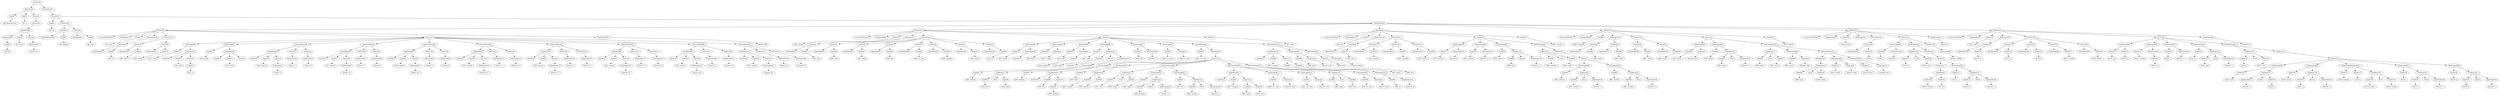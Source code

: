digraph {
	ordering = out;
	ClassDeclList0 -> ClassDecl0;
	ExpNumber48 -> "Value59: 0";
	ExpNumber46 -> "Value57: 1";
	StatAssignId37 -> ExpId136;
	StatAssignId37 -> ExpBinary20;
	ExpId136 -> "Id136: j";
	ExpId135 -> "Id135: aux02";
	ExpBinary19 -> ExpId134;
	ExpBinary19 -> Plus7;
	ExpBinary19 -> ExpId135;
	ExpId133 -> "Id133: j";
	ExpNumber45 -> "Value56: 3";
	StatAssignId36 -> ExpId130;
	StatAssignId36 -> ExpBinary18;
	StatList10 -> StatAssignId35;
	StatList10 -> StatAssignId36;
	StatList10 -> StatAssignIdWithIndex0;
	StatList10 -> StatAssignId37;
	StatList10 -> StatAssignId38;
	ExpId129 -> "Id129: j";
	ExpBinary17 -> ExpNumber44;
	ExpBinary17 -> Times0;
	ExpBinary17 -> ExpId129;
	ExpNumber44 -> "Value55: 2";
	StatAssignId35 -> ExpId128;
	StatAssignId35 -> ExpBinary17;
	ExpId128 -> "Id128: aux01";
	StatWhileLoop3 -> ExpBinary16;
	StatWhileLoop3 -> StatBraces3;
	ExpBinary16 -> ExpId126;
	ExpBinary16 -> Less6;
	ExpBinary16 -> ExpId127;
	ExpNumber43 -> "Value54: 1";
	ExpBinary15 -> ExpId125;
	ExpBinary15 -> Plus6;
	ExpBinary15 -> ExpNumber43;
	ExpNumber42 -> "Value53: 1";
	ExpNewArray0 -> ExpId122;
	StatAssignId32 -> ExpId121;
	StatAssignId32 -> ExpNewArray0;
	ExpId121 -> "Id121: number";
	StatList9 -> StatAssignId31;
	StatList9 -> StatAssignId32;
	StatList9 -> StatAssignId33;
	StatList9 -> StatAssignId34;
	StatList9 -> StatWhileLoop3;
	StatAssignId31 -> ExpId119;
	StatAssignId31 -> ExpId120;
	ExpId119 -> "Id119: size";
	ExpId116 -> "Id116: k";
	VarDeclList6 -> VarDecl17;
	VarDeclList6 -> VarDecl18;
	VarDeclList6 -> VarDecl19;
	VarDeclList6 -> VarDecl20;
	ExpId115 -> "Id115: j";
	ExpNumber39 -> "Value50: 1";
	ExpBinary14 -> ExpId112;
	ExpBinary14 -> Plus5;
	ExpBinary14 -> ExpNumber39;
	StatAssignId30 -> ExpId111;
	StatAssignId30 -> ExpBinary14;
	StatList8 -> StatPrint17;
	StatList8 -> StatAssignId30;
	ExpId110 -> "Id110: j";
	StatWhileLoop2 -> ExpBinary13;
	StatWhileLoop2 -> StatBraces2;
	ExpBinary13 -> ExpId107;
	ExpBinary13 -> Less5;
	ExpBinary13 -> ExpId108;
	StatBraces2 -> StatList8;
	StatAssignId29 -> ExpId106;
	StatAssignId29 -> ExpNumber38;
	ExpId106 -> "Id106: j";
	VarDecl19 -> TypeModInt25;
	VarDecl19 -> ExpId117;
	ExpLogic10 -> "Value48: true";
	ExpLogic9 -> "Value47: false";
	StatConditional13 -> ExpNegate0;
	StatConditional13 -> StatAssignId27;
	StatConditional13 -> StatAssignId28;
	ExpId100 -> "Id100: aux02";
	ExpBinary12 -> ExpId99;
	ExpBinary12 -> Less4;
	ExpBinary12 -> ExpId100;
	ExpId98 -> "Id98: retval";
	VarDecl16 -> TypeModInt20;
	VarDecl16 -> ExpId105;
	ExpId97 -> "Id97: num2";
	ExpBinary10 -> ExpId95;
	ExpBinary10 -> Plus4;
	ExpBinary10 -> ExpNumber37;
	StatAssignId25 -> ExpId94;
	StatAssignId25 -> ExpBinary10;
	ExpId94 -> "Id94: aux02";
	ExpNumber41 -> "Value52: 0";
	ExpLogic7 -> "Value44: false";
	StatAssignId24 -> ExpId93;
	StatAssignId24 -> ExpLogic7;
	ExpId92 -> "Id92: aux02";
	VarDeclList4 -> VarDecl14;
	VarDeclList4 -> VarDecl15;
	ExpId91 -> "Id91: retval";
	ExpId90 -> "Id90: num2";
	ExpId89 -> "Id89: num1";
	MethArg5 -> TypeModInt22;
	MethArg5 -> ExpId114;
	MethArg3 -> TypeModInt16;
	MethArg3 -> ExpId89;
	MethDecl3 -> AccessModPublic3;
	MethDecl3 -> TypeModBool3;
	MethDecl3 -> ExpId88;
	MethDecl3 -> MethArgList3;
	MethDecl3 -> VarDeclList4;
	MethDecl3 -> StatList6;
	MethDecl3 -> ExpId103;
	ExpId132 -> "Id132: number";
	ExpNumber36 -> "Value43: 2";
	ExpBinary9 -> ExpId86;
	ExpBinary9 -> Plus3;
	ExpBinary9 -> ExpNumber36;
	ExpId86 -> "Id86: count02";
	ExpId85 -> "Id85: count02";
	StatList5 -> StatAssignId22;
	StatList5 -> StatAssignId23;
	ExpBinary8 -> ExpId84;
	ExpBinary8 -> Plus2;
	ExpBinary8 -> ExpNumber35;
	StatAssignId22 -> ExpId83;
	StatAssignId22 -> ExpBinary8;
	ExpId134 -> "Id134: aux01";
	ExpId83 -> "Id83: count01";
	ExpId82 -> "Id82: aux03";
	ExpNumber34 -> "Value41: 1";
	ExpBinary6 -> ExpId80;
	ExpBinary6 -> Minus2;
	ExpBinary6 -> ExpNumber34;
	StatAssignId21 -> ExpId79;
	StatAssignId21 -> ExpBinary6;
	ExpId79 -> "Id79: aux03";
	ExpNumber33 -> "Value40: 0";
	StatAssignId20 -> ExpId78;
	StatAssignId20 -> ExpNumber33;
	ExpLogic8 -> "Value46: false";
	StatList4 -> StatAssignId19;
	StatList4 -> StatAssignId20;
	StatList4 -> StatAssignId21;
	StatList4 -> StatWhileLoop1;
	StatAssignId19 -> ExpId77;
	StatAssignId19 -> ExpNumber32;
	ExpId131 -> "Id131: k";
	ExpId77 -> "Id77: count01";
	ExpId76 -> "Id76: aux03";
	VarDeclList3 -> VarDecl11;
	VarDeclList3 -> VarDecl12;
	VarDeclList3 -> VarDecl13;
	ExpId74 -> "Id74: count01";
	StatPrint18 -> ExpNumber40;
	VarDecl11 -> TypeModInt13;
	VarDecl11 -> ExpId74;
	MethArgList2 -> MethArg2;
	MethArg2 -> TypeModInt12;
	MethArg2 -> ExpId73;
	ExpBinary20 -> ExpId137;
	ExpBinary20 -> Plus8;
	ExpBinary20 -> ExpNumber46;
	ExpId72 -> "Id72: Div";
	MethDecl2 -> AccessModPublic2;
	MethDecl2 -> TypeModInt11;
	MethDecl2 -> ExpId72;
	MethDecl2 -> MethArgList2;
	MethDecl2 -> VarDeclList3;
	MethDecl2 -> StatList4;
	MethDecl2 -> ExpId87;
	ExpLogic6 -> "Value38: false";
	StatAssignId18 -> ExpId70;
	StatAssignId18 -> ExpLogic6;
	ExpId70 -> "Id70: bs01";
	VarDecl14 -> TypeModBool4;
	VarDecl14 -> ExpId91;
	ExpId69 -> "Id69: bs01";
	StatConditional11 -> ExpMethod13;
	StatConditional11 -> StatAssignId17;
	StatConditional11 -> StatAssignId18;
	ExpList13 -> ExpId67;
	ExpList13 -> ExpId68;
	ExpId67 -> "Id67: aux01";
	ExpId66 -> "Id66: Compare";
	StatAssignId16 -> ExpId65;
	StatAssignId16 -> ExpNumber31;
	ExpId108 -> "Id108: size";
	ExpId64 -> "Id64: var_cont";
	StatList7 -> StatAssignId29;
	StatList7 -> StatWhileLoop2;
	StatList7 -> StatPrint18;
	StatConditional10 -> ExpBinary5;
	StatConditional10 -> StatAssignId15;
	StatConditional10 -> StatAssignId16;
	ExpNumber47 -> "Value58: 1";
	ExpId63 -> "Id63: left";
	ExpBinary7 -> ExpId81;
	ExpBinary7 -> Less2;
	ExpBinary7 -> ExpId82;
	ExpBinary5 -> ExpId62;
	ExpBinary5 -> Less1;
	ExpBinary5 -> ExpId63;
	ExpId62 -> "Id62: right";
	ExpLogic3 -> "Value34: true";
	ExpId123 -> "Id123: j";
	StatAssignId14 -> ExpId61;
	StatAssignId14 -> ExpLogic3;
	VarDeclList5 -> VarDecl16;
	ExpList11 -> ExpId47;
	ExpMethod9 -> ExpThis8;
	ExpMethod9 -> ExpId22;
	ExpMethod9 -> ExpList9;
	ExpId29 -> "Id29: var_cont";
	ExpNumber17 -> "Value17: 1";
	StatPrint11 -> ExpNumber17;
	MethDecl5 -> AccessModPublic5;
	MethDecl5 -> TypeModInt21;
	MethDecl5 -> ExpId113;
	MethDecl5 -> MethArgList5;
	MethDecl5 -> VarDeclList6;
	MethDecl5 -> StatList9;
	MethDecl5 -> ExpNumber48;
	MethDecl1 -> AccessModPublic1;
	MethDecl1 -> TypeModBool0;
	MethDecl1 -> ExpId24;
	MethDecl1 -> MethArgList1;
	MethDecl1 -> VarDeclList2;
	MethDecl1 -> StatList2;
	MethDecl1 -> ExpId71;
	ExpId114 -> "Id114: sz";
	MethDecl4 -> AccessModPublic4;
	MethDecl4 -> TypeModInt19;
	MethDecl4 -> ExpId104;
	MethDecl4 -> MethArgList4;
	MethDecl4 -> VarDeclList5;
	MethDecl4 -> StatList7;
	MethDecl4 -> ExpNumber41;
	ExpList8 -> ExpNumber16;
	ExpNumber15 -> "Value15: 0";
	StatPrint9 -> ExpNumber14;
	ExpMethod3 -> ExpThis2;
	ExpMethod3 -> ExpId16;
	ExpMethod3 -> ExpList3;
	ExpId34 -> "Id34: bs01";
	ExpId117 -> "Id117: aux02";
	ExpId36 -> "Id36: number";
	ExpNumber14 -> "Value14: 1";
	ExpBinary11 -> ExpId96;
	ExpBinary11 -> Less3;
	ExpBinary11 -> ExpId97;
	StatConditional4 -> ExpMethod7;
	StatConditional4 -> StatPrint9;
	StatConditional4 -> StatPrint10;
	ExpList10 -> ExpNumber22;
	ExpBinary1 -> ExpId43;
	ExpBinary1 -> Plus0;
	ExpBinary1 -> ExpId44;
	ExpId139 -> "Id139: k";
	ExpId37 -> "Id37: right";
	ClassDecl0 -> ExpId4;
	ClassDecl0 -> VarDeclList0;
	ClassDecl0 -> MethDeclList0;
	ExpList6 -> ExpNumber10;
	StatAssignId0 -> ExpId11;
	StatAssignId0 -> ExpMethod1;
	StatAssignId13 -> ExpId60;
	StatAssignId13 -> ExpLogic2;
	StatPrint5 -> ExpNumber8;
	ExpId81 -> "Id81: count02";
	ExpNumber8 -> "Value8: 1";
	ExpLogic5 -> "Value37: true";
	ExpNumber18 -> "Value18: 0";
	ExpId38 -> "Id38: right";
	ExpId113 -> "Id113: Init";
	StatPrint4 -> ExpNumber6;
	ExpNumber6 -> "Value6: 0";
	StatBraces3 -> StatList10;
	StatList6 -> StatAssignId24;
	StatList6 -> StatAssignId25;
	StatList6 -> StatConditional12;
	ExpId22 -> "Id22: Search";
	StatPrint3 -> ExpNumber5;
	ExpList4 -> ExpNumber4;
	ExpId5 -> "Id5: number";
	ExpNumber38 -> "Value49: 1";
	StatAssignId28 -> ExpId102;
	StatAssignId28 -> ExpLogic10;
	StatConditional5 -> ExpMethod8;
	StatConditional5 -> StatPrint11;
	StatConditional5 -> StatPrint12;
	ExpId58 -> "Id58: aux01";
	ExpNumber19 -> "Value19: 39";
	ExpId130 -> "Id130: aux02";
	StatConditional1 -> ExpMethod4;
	StatConditional1 -> StatPrint3;
	StatConditional1 -> StatPrint4;
	ExpMethod6 -> ExpThis5;
	ExpMethod6 -> ExpId19;
	ExpMethod6 -> ExpList6;
	StatAssignIdWithIndex0 -> ExpId132;
	StatAssignIdWithIndex0 -> ExpId133;
	StatAssignIdWithIndex0 -> ExpBinary19;
	StatAssignId7 -> ExpId40;
	StatAssignId7 -> ExpLogic1;
	ExpLogic1 -> "Value30: true";
	MethArg0 -> TypeModInt2;
	MethArg0 -> ExpId8;
	ExpId7 -> "Id7: Start";
	ExpId68 -> "Id68: num";
	ExpList7 -> ExpNumber13;
	ExpId6 -> "Id6: size";
	VarDecl12 -> TypeModInt14;
	VarDecl12 -> ExpId75;
	ExpId45 -> "Id45: medium";
	ExpMethod4 -> ExpThis3;
	ExpMethod4 -> ExpId17;
	ExpMethod4 -> ExpList4;
	ExpNewId0 -> ExpId2;
	MethDecl0 -> AccessModPublic0;
	MethDecl0 -> TypeModInt1;
	MethDecl0 -> ExpId7;
	MethDecl0 -> MethArgList0;
	MethDecl0 -> VarDeclList1;
	MethDecl0 -> StatList1;
	MethDecl0 -> ExpNumber25;
	ExpMethod0 -> ExpNewId0;
	ExpMethod0 -> ExpId3;
	ExpMethod0 -> ExpList0;
	ExpId96 -> "Id96: num1";
	ExpNumber13 -> "Value13: 37";
	ExpNumber10 -> "Value10: 21";
	ExpId53 -> "Id53: right";
	ExpId65 -> "Id65: nt";
	Program0 -> MainClass0;
	Program0 -> ClassDeclList0;
	MethDeclList0 -> MethDecl0;
	MethDeclList0 -> MethDecl1;
	MethDeclList0 -> MethDecl2;
	MethDeclList0 -> MethDecl3;
	MethDeclList0 -> MethDecl4;
	MethDeclList0 -> MethDecl5;
	ExpId109 -> "Id109: number";
	StatBraces0 -> StatList3;
	ExpNumber27 -> "Value28: 1";
	VarDecl18 -> TypeModInt24;
	VarDecl18 -> ExpId116;
	ExpId112 -> "Id112: j";
	ExpId80 -> "Id80: num";
	StatConditional2 -> ExpMethod5;
	StatConditional2 -> StatPrint5;
	StatConditional2 -> StatPrint6;
	ExpId11 -> "Id11: aux01";
	ExpId20 -> "Id20: Search";
	VarDecl1 -> TypeModInt0;
	VarDecl1 -> ExpId6;
	ExpId102 -> "Id102: retval";
	ExpNumber16 -> "Value16: 38";
	ExpMethod1 -> ExpThis0;
	ExpMethod1 -> ExpId12;
	ExpMethod1 -> ExpList1;
	ExpId78 -> "Id78: count02";
	VarDeclList0 -> VarDecl0;
	VarDeclList0 -> VarDecl1;
	StatBraces1 -> StatList5;
	ExpId8 -> "Id8: sz";
	StatPrint12 -> ExpNumber18;
	StatConditional7 -> ExpMethod10;
	StatConditional7 -> StatPrint15;
	StatConditional7 -> StatPrint16;
	ExpId138 -> "Id138: k";
	ExpNumber31 -> "Value36: 0";
	ExpId0 -> "Id0: BinarySearch";
	MainClass0 -> ExpId0;
	MainClass0 -> ExpId1;
	MainClass0 -> StatList0;
	StatPrint8 -> ExpNumber12;
	ExpId3 -> "Id3: Start";
	ExpNumber11 -> "Value11: 1";
	ExpId118 -> "Id118: aux01";
	ExpId13 -> "Id13: sz";
	ExpId99 -> "Id99: num1";
	ExpNumber28 -> "Value29: 0";
	ExpNumber4 -> "Value4: 19";
	ExpNumber12 -> "Value12: 0";
	ExpId107 -> "Id107: j";
	ExpId4 -> "Id4: BS";
	VarDecl0 -> TypeModIntArray0;
	VarDecl0 -> ExpId5;
	ExpNumber40 -> "Value51: 99999";
	ExpId71 -> "Id71: bs01";
	ExpId43 -> "Id43: left";
	StatConditional12 -> ExpBinary11;
	StatConditional12 -> StatAssignId26;
	StatConditional12 -> StatConditional13;
	ExpNumber30 -> "Value32: 1";
	StatPrint0 -> ExpMethod0;
	ExpId10 -> "Id10: aux02";
	StatPrint10 -> ExpNumber15;
	ExpNumber5 -> "Value5: 1";
	ExpNumber20 -> "Value20: 1";
	ExpNumber3 -> "Value3: 0";
	ExpNumber0 -> "Value0: 20";
	StatWhileLoop1 -> ExpBinary7;
	StatWhileLoop1 -> StatBraces1;
	ExpNumber9 -> "Value9: 0";
	ExpId19 -> "Id19: Search";
	VarDeclList1 -> VarDecl2;
	VarDeclList1 -> VarDecl3;
	ExpNumber25 -> "Value25: 999";
	ExpBinary18 -> ExpId131;
	ExpBinary18 -> Minus3;
	ExpBinary18 -> ExpNumber45;
	ExpId87 -> "Id87: count01";
	MethArgList0 -> MethArg0;
	ExpId73 -> "Id73: num";
	VarDecl3 -> TypeModInt4;
	VarDecl3 -> ExpId10;
	StatPrint17 -> ExpBracket1;
	ExpNumber7 -> "Value7: 20";
	ExpMethod7 -> ExpThis6;
	ExpMethod7 -> ExpId20;
	ExpMethod7 -> ExpList7;
	ExpId16 -> "Id16: Search";
	MethArgList5 -> MethArg5;
	StatAssignId1 -> ExpId14;
	StatAssignId1 -> ExpMethod2;
	ExpId9 -> "Id9: aux01";
	ExpId111 -> "Id111: j";
	ExpId49 -> "Id49: number";
	ExpId75 -> "Id75: count02";
	ExpId12 -> "Id12: Init";
	StatPrint7 -> ExpNumber11;
	ExpId1 -> "Id1: a";
	StatAssignId23 -> ExpId85;
	StatAssignId23 -> ExpBinary9;
	ExpList1 -> ExpId13;
	StatAssignId15 -> ExpId64;
	StatAssignId15 -> ExpLogic4;
	ExpMethod8 -> ExpThis7;
	ExpMethod8 -> ExpId21;
	ExpMethod8 -> ExpList8;
	ExpId105 -> "Id105: j";
	MethArg4 -> TypeModInt17;
	MethArg4 -> ExpId90;
	VarDecl5 -> TypeModInt6;
	VarDecl5 -> ExpId27;
	StatAssignId11 -> ExpId53;
	StatAssignId11 -> ExpBinary3;
	VarDecl2 -> TypeModInt3;
	VarDecl2 -> ExpId9;
	StatConditional0 -> ExpMethod3;
	StatConditional0 -> StatPrint1;
	StatConditional0 -> StatPrint2;
	StatAssignId17 -> ExpId69;
	StatAssignId17 -> ExpLogic5;
	StatPrint13 -> ExpNumber20;
	ExpNumber1 -> "Value1: 8";
	ExpBinary21 -> ExpId139;
	ExpBinary21 -> Minus4;
	ExpBinary21 -> ExpNumber47;
	StatList1 -> StatAssignId0;
	StatList1 -> StatAssignId1;
	StatList1 -> StatConditional0;
	StatList1 -> StatConditional1;
	StatList1 -> StatConditional2;
	StatList1 -> StatConditional3;
	StatList1 -> StatConditional4;
	StatList1 -> StatConditional5;
	StatList1 -> StatConditional6;
	StatList1 -> StatConditional7;
	ExpList9 -> ExpNumber19;
	StatConditional6 -> ExpMethod9;
	StatConditional6 -> StatPrint13;
	StatConditional6 -> StatPrint14;
	ExpId137 -> "Id137: j";
	ExpNumber21 -> "Value21: 0";
	VarDecl4 -> TypeModBool1;
	VarDecl4 -> ExpId26;
	StatPrint14 -> ExpNumber21;
	ExpMethod2 -> ExpThis1;
	ExpMethod2 -> ExpId15;
	ExpMethod2 -> ExpList2;
	ExpId2 -> "Id2: BS";
	ExpMethod10 -> ExpThis9;
	ExpMethod10 -> ExpId23;
	ExpMethod10 -> ExpList10;
	ExpId61 -> "Id61: var_cont";
	ExpId50 -> "Id50: medium";
	ExpId23 -> "Id23: Search";
	StatPrint2 -> ExpNumber3;
	StatAssignId5 -> ExpId37;
	StatAssignId5 -> ExpBinary0;
	StatAssignId34 -> ExpId124;
	StatAssignId34 -> ExpBinary15;
	ExpNumber22 -> "Value22: 50";
	ExpId33 -> "Id33: aux01";
	ExpNumber23 -> "Value23: 1";
	ExpNumber37 -> "Value45: 1";
	StatConditional9 -> ExpMethod12;
	StatConditional9 -> StatAssignId13;
	StatConditional9 -> StatAssignId14;
	StatAssignId33 -> ExpId123;
	StatAssignId33 -> ExpNumber42;
	VarDecl15 -> TypeModInt18;
	VarDecl15 -> ExpId92;
	StatPrint15 -> ExpNumber23;
	ExpId14 -> "Id14: aux02";
	StatPrint1 -> ExpNumber2;
	StatList0 -> StatPrint0;
	ExpNumber24 -> "Value24: 0";
	ExpId126 -> "Id126: j";
	StatPrint16 -> ExpNumber24;
	ExpId32 -> "Id32: nt";
	StatAssignId12 -> ExpId55;
	StatAssignId12 -> ExpBinary4;
	VarDecl13 -> TypeModInt15;
	VarDecl13 -> ExpId76;
	ExpId24 -> "Id24: Search";
	MethArg1 -> TypeModInt5;
	MethArg1 -> ExpId25;
	ExpId104 -> "Id104: Print";
	ExpId25 -> "Id25: num";
	ExpId42 -> "Id42: medium";
	MethArgList1 -> MethArg1;
	ExpId26 -> "Id26: bs01";
	ExpId95 -> "Id95: num2";
	ExpList3 -> ExpNumber1;
	VarDeclList2 -> VarDecl4;
	VarDeclList2 -> VarDecl5;
	VarDeclList2 -> VarDecl6;
	VarDeclList2 -> VarDecl7;
	VarDeclList2 -> VarDecl8;
	VarDeclList2 -> VarDecl9;
	VarDeclList2 -> VarDecl10;
	StatAssignId9 -> ExpId45;
	StatAssignId9 -> ExpMethod11;
	ExpId27 -> "Id27: right";
	ExpId17 -> "Id17: Search";
	VarDecl6 -> TypeModInt7;
	VarDecl6 -> ExpId28;
	ExpId28 -> "Id28: left";
	StatAssignId27 -> ExpId101;
	StatAssignId27 -> ExpLogic9;
	ExpId21 -> "Id21: Search";
	VarDecl10 -> TypeModInt10;
	VarDecl10 -> ExpId32;
	StatList3 -> StatAssignId8;
	StatList3 -> StatAssignId9;
	StatList3 -> StatAssignId10;
	StatList3 -> StatConditional8;
	StatList3 -> StatConditional9;
	StatList3 -> StatConditional10;
	ExpId84 -> "Id84: count01";
	VarDecl8 -> TypeModInt8;
	VarDecl8 -> ExpId30;
	ExpId88 -> "Id88: Compare";
	ExpId30 -> "Id30: medium";
	ExpId54 -> "Id54: medium";
	ExpBinary4 -> ExpId56;
	ExpBinary4 -> Plus1;
	ExpBinary4 -> ExpNumber30;
	VarDecl9 -> TypeModInt9;
	VarDecl9 -> ExpId31;
	ExpBracket1 -> ExpId109;
	ExpBracket1 -> ExpId110;
	VarDecl7 -> TypeModBool2;
	VarDecl7 -> ExpId29;
	ExpBinary0 -> ExpId38;
	ExpBinary0 -> Minus0;
	ExpBinary0 -> ExpNumber27;
	ExpId124 -> "Id124: k";
	ExpId31 -> "Id31: aux01";
	StatAssignId2 -> ExpId33;
	StatAssignId2 -> ExpNumber26;
	ExpList5 -> ExpNumber7;
	ExpNumber26 -> "Value26: 0";
	StatAssignId3 -> ExpId34;
	StatAssignId3 -> ExpLogic0;
	ExpId127 -> "Id127: size";
	ExpLogic0 -> "Value27: false";
	ExpBracket0 -> ExpId49;
	ExpBracket0 -> ExpId50;
	ExpId35 -> "Id35: right";
	StatAssignId4 -> ExpId35;
	StatAssignId4 -> ExpLength0;
	ExpNegate0 -> ExpBinary12;
	ExpId51 -> "Id51: num";
	ExpId120 -> "Id120: sz";
	StatAssignId26 -> ExpId98;
	StatAssignId26 -> ExpLogic8;
	ExpMethod5 -> ExpThis4;
	ExpMethod5 -> ExpId18;
	ExpMethod5 -> ExpList5;
	ExpLength0 -> ExpId36;
	ExpMethod13 -> ExpThis12;
	ExpMethod13 -> ExpId66;
	ExpMethod13 -> ExpList13;
	ExpId15 -> "Id15: Print";
	ExpMethod12 -> ExpThis11;
	ExpMethod12 -> ExpId57;
	ExpMethod12 -> ExpList12;
	ExpNumber32 -> "Value39: 0";
	ExpId39 -> "Id39: left";
	ExpId93 -> "Id93: retval";
	StatAssignId6 -> ExpId39;
	StatAssignId6 -> ExpNumber28;
	MethArgList3 -> MethArg3;
	MethArgList3 -> MethArg4;
	ExpId40 -> "Id40: var_cont";
	ExpId125 -> "Id125: size";
	ExpId41 -> "Id41: var_cont";
	VarDecl20 -> TypeModInt26;
	VarDecl20 -> ExpId118;
	ExpLogic4 -> "Value35: false";
	StatWhileLoop0 -> ExpId41;
	StatWhileLoop0 -> StatBraces0;
	StatAssignId8 -> ExpId42;
	StatAssignId8 -> ExpBinary1;
	ExpId44 -> "Id44: right";
	ExpMethod11 -> ExpThis10;
	ExpMethod11 -> ExpId46;
	ExpMethod11 -> ExpList11;
	ExpList0 -> ExpNumber0;
	ExpId46 -> "Id46: Div";
	VarDecl17 -> TypeModInt23;
	VarDecl17 -> ExpId115;
	StatPrint6 -> ExpNumber9;
	ExpBinary3 -> ExpId54;
	ExpBinary3 -> Minus1;
	ExpBinary3 -> ExpNumber29;
	ExpId47 -> "Id47: medium";
	ExpId48 -> "Id48: aux01";
	StatAssignId10 -> ExpId48;
	StatAssignId10 -> ExpBracket0;
	ExpBinary2 -> ExpId51;
	ExpBinary2 -> Less0;
	ExpBinary2 -> ExpId52;
	ExpId122 -> "Id122: sz";
	ExpNumber35 -> "Value42: 1";
	ExpId52 -> "Id52: aux01";
	StatAssignId38 -> ExpId138;
	StatAssignId38 -> ExpBinary21;
	StatConditional8 -> ExpBinary2;
	StatConditional8 -> StatAssignId11;
	StatConditional8 -> StatAssignId12;
	ExpNumber29 -> "Value31: 1";
	ExpId18 -> "Id18: Search";
	StatConditional3 -> ExpMethod6;
	StatConditional3 -> StatPrint7;
	StatConditional3 -> StatPrint8;
	ExpId55 -> "Id55: left";
	ExpId56 -> "Id56: medium";
	ExpNumber2 -> "Value2: 1";
	ExpId57 -> "Id57: Compare";
	ExpList12 -> ExpId58;
	ExpList12 -> ExpId59;
	ExpId59 -> "Id59: num";
	StatList2 -> StatAssignId2;
	StatList2 -> StatAssignId3;
	StatList2 -> StatAssignId4;
	StatList2 -> StatAssignId5;
	StatList2 -> StatAssignId6;
	StatList2 -> StatAssignId7;
	StatList2 -> StatWhileLoop0;
	StatList2 -> StatConditional11;
	ExpId60 -> "Id60: var_cont";
	ExpId103 -> "Id103: retval";
	ExpId101 -> "Id101: retval";
	ExpLogic2 -> "Value33: false";
}

